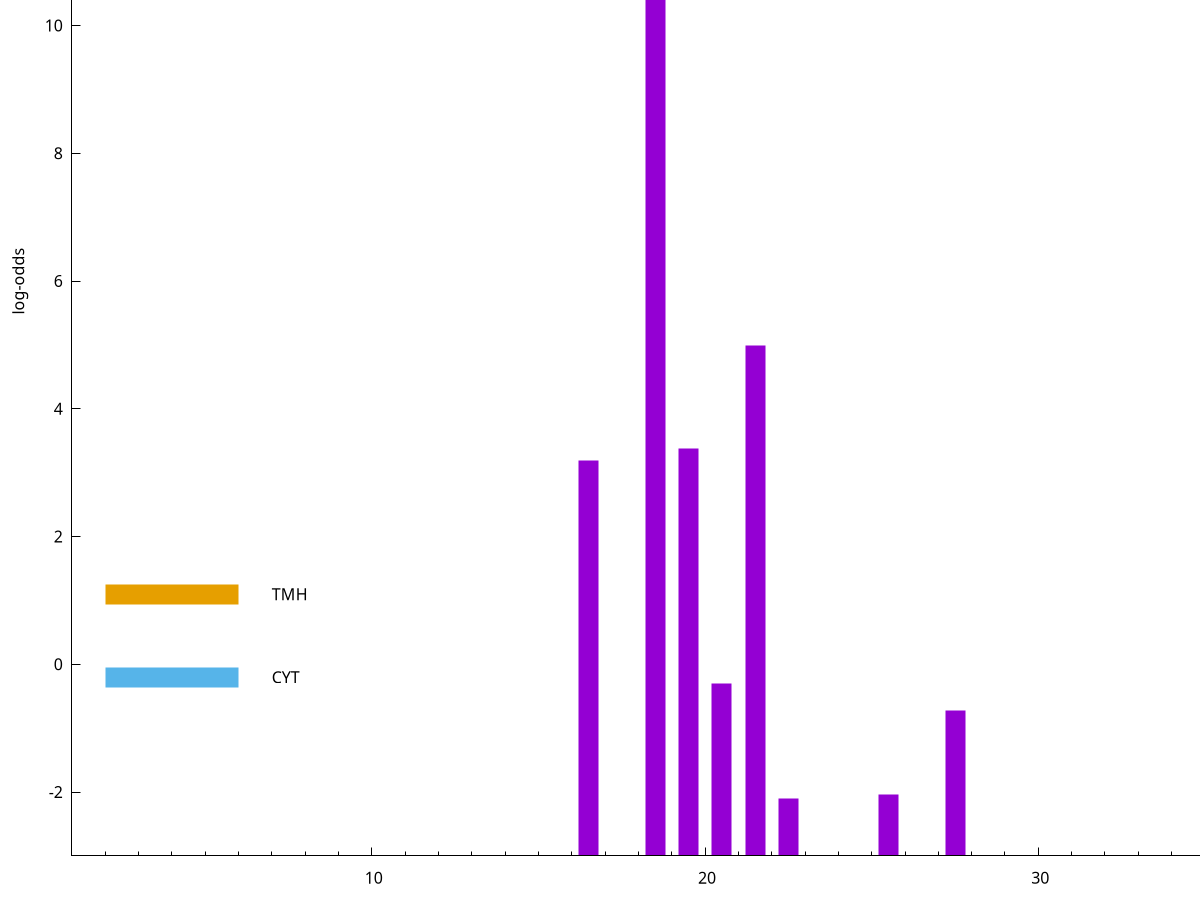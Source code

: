 set title "LipoP predictions for SRR4017833.gff"
set size 2., 1.4
set xrange [1:70] 
set mxtics 10
set yrange [-3:15]
set y2range [0:18]
set ylabel "log-odds"
set term postscript eps color solid "Helvetica" 30
set output "SRR4017833.gff213.eps"
set arrow from 2,10.4962 to 6,10.4962 nohead lt 1 lw 20
set label "SpI" at 7,10.4962
set arrow from 2,1.09591 to 6,1.09591 nohead lt 4 lw 20
set label "TMH" at 7,1.09591
set arrow from 2,-0.200913 to 6,-0.200913 nohead lt 3 lw 20
set label "CYT" at 7,-0.200913
set arrow from 2,10.4962 to 6,10.4962 nohead lt 1 lw 20
set label "SpI" at 7,10.4962
# NOTE: The scores below are the log-odds scores with the threshold
# NOTE: subtracted (a hack to make gnuplot make the histogram all
# NOTE: look nice).
plot "-" axes x1y2 title "" with impulses lt 1 lw 20
18.500000 13.441800
21.500000 7.995490
19.500000 6.384850
16.500000 6.186440
20.500000 2.706625
27.500000 2.282698
25.500000 0.967380
22.500000 0.902620
e
exit
